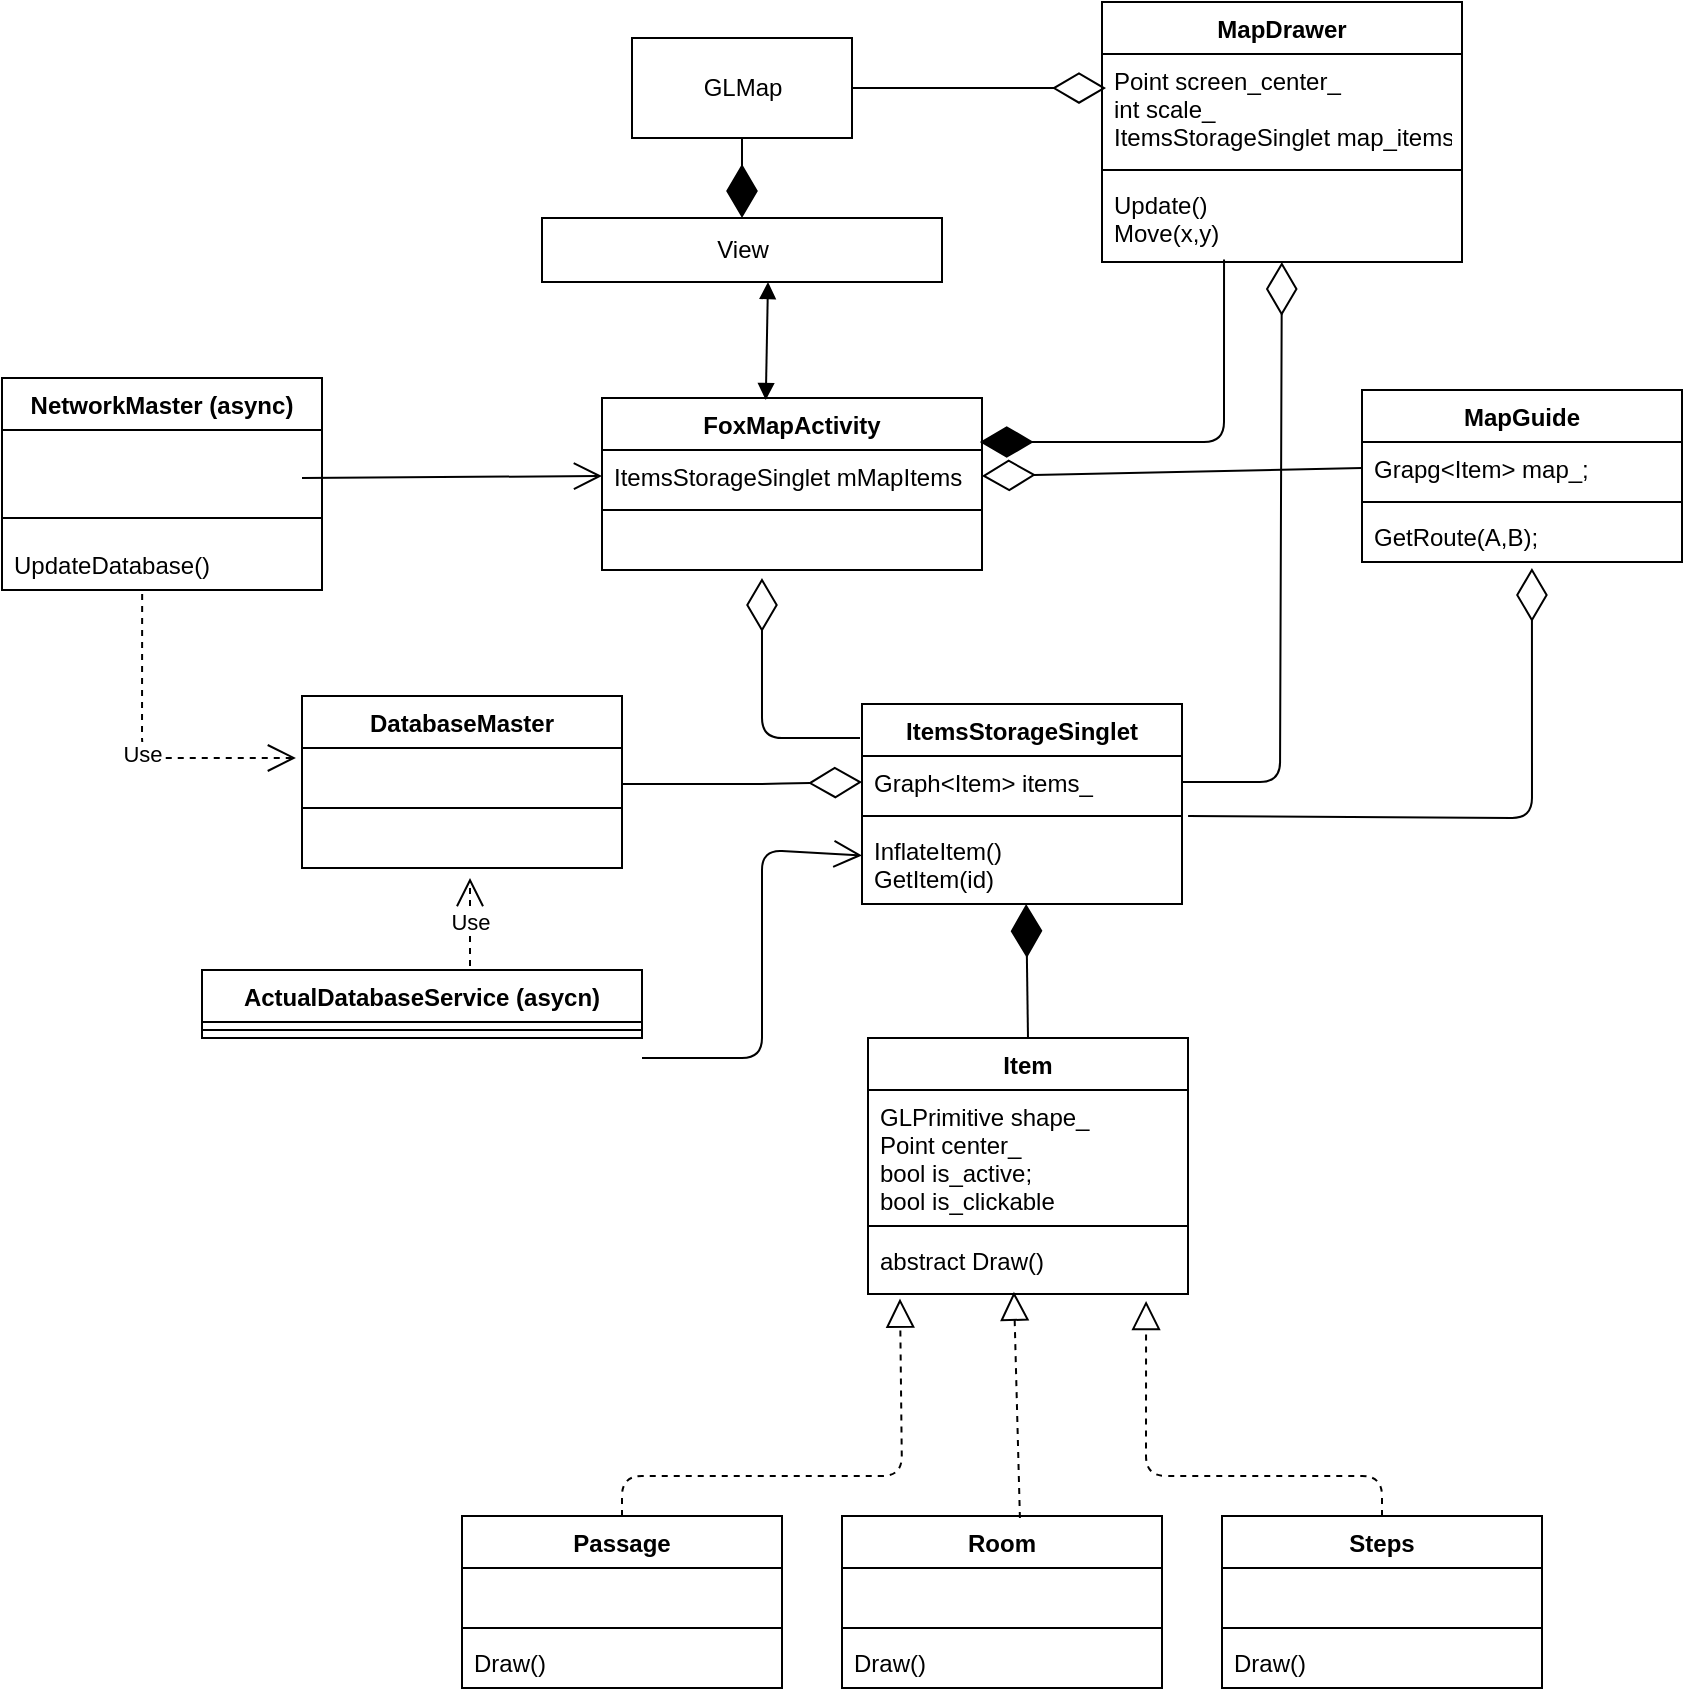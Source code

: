 <mxfile version="10.6.0" type="github"><diagram id="JObJFHsDsAyNmRAxUqJW" name="Page-1"><mxGraphModel dx="1472" dy="1649" grid="1" gridSize="10" guides="1" tooltips="1" connect="1" arrows="1" fold="1" page="1" pageScale="1" pageWidth="827" pageHeight="1169" math="0" shadow="0"><root><mxCell id="0"/><mxCell id="1" parent="0"/><mxCell id="-09ubPwVREnSHtqxiurW-2" value="FoxMapActivity" style="swimlane;fontStyle=1;align=center;verticalAlign=top;childLayout=stackLayout;horizontal=1;startSize=26;horizontalStack=0;resizeParent=1;resizeParentMax=0;resizeLast=0;collapsible=1;marginBottom=0;" parent="1" vertex="1"><mxGeometry x="120" y="100" width="190" height="86" as="geometry"/></mxCell><mxCell id="-09ubPwVREnSHtqxiurW-3" value="ItemsStorageSinglet mMapItems" style="text;strokeColor=none;fillColor=none;align=left;verticalAlign=top;spacingLeft=4;spacingRight=4;overflow=hidden;rotatable=0;points=[[0,0.5],[1,0.5]];portConstraint=eastwest;" parent="-09ubPwVREnSHtqxiurW-2" vertex="1"><mxGeometry y="26" width="190" height="26" as="geometry"/></mxCell><mxCell id="-09ubPwVREnSHtqxiurW-4" value="" style="line;strokeWidth=1;fillColor=none;align=left;verticalAlign=middle;spacingTop=-1;spacingLeft=3;spacingRight=3;rotatable=0;labelPosition=right;points=[];portConstraint=eastwest;" parent="-09ubPwVREnSHtqxiurW-2" vertex="1"><mxGeometry y="52" width="190" height="8" as="geometry"/></mxCell><mxCell id="-09ubPwVREnSHtqxiurW-5" value="  &#10;" style="text;strokeColor=none;fillColor=none;align=left;verticalAlign=top;spacingLeft=4;spacingRight=4;overflow=hidden;rotatable=0;points=[[0,0.5],[1,0.5]];portConstraint=eastwest;" parent="-09ubPwVREnSHtqxiurW-2" vertex="1"><mxGeometry y="60" width="190" height="26" as="geometry"/></mxCell><mxCell id="D-iuBu81aCTmKDNgx_cH-1" value="MapDrawer" style="swimlane;fontStyle=1;align=center;verticalAlign=top;childLayout=stackLayout;horizontal=1;startSize=26;horizontalStack=0;resizeParent=1;resizeParentMax=0;resizeLast=0;collapsible=1;marginBottom=0;" vertex="1" parent="1"><mxGeometry x="370" y="-98" width="180" height="130" as="geometry"/></mxCell><mxCell id="D-iuBu81aCTmKDNgx_cH-2" value="Point screen_center_&#10;int scale_&#10;ItemsStorageSinglet map_items&#10;" style="text;strokeColor=none;fillColor=none;align=left;verticalAlign=top;spacingLeft=4;spacingRight=4;overflow=hidden;rotatable=0;points=[[0,0.5],[1,0.5]];portConstraint=eastwest;" vertex="1" parent="D-iuBu81aCTmKDNgx_cH-1"><mxGeometry y="26" width="180" height="54" as="geometry"/></mxCell><mxCell id="D-iuBu81aCTmKDNgx_cH-3" value="" style="line;strokeWidth=1;fillColor=none;align=left;verticalAlign=middle;spacingTop=-1;spacingLeft=3;spacingRight=3;rotatable=0;labelPosition=right;points=[];portConstraint=eastwest;" vertex="1" parent="D-iuBu81aCTmKDNgx_cH-1"><mxGeometry y="80" width="180" height="8" as="geometry"/></mxCell><mxCell id="D-iuBu81aCTmKDNgx_cH-4" value="Update()&#10;Move(x,y)&#10;" style="text;strokeColor=none;fillColor=none;align=left;verticalAlign=top;spacingLeft=4;spacingRight=4;overflow=hidden;rotatable=0;points=[[0,0.5],[1,0.5]];portConstraint=eastwest;" vertex="1" parent="D-iuBu81aCTmKDNgx_cH-1"><mxGeometry y="88" width="180" height="42" as="geometry"/></mxCell><mxCell id="D-iuBu81aCTmKDNgx_cH-5" value="" style="endArrow=diamondThin;endFill=1;endSize=24;html=1;entryX=0.994;entryY=-0.154;entryDx=0;entryDy=0;entryPerimeter=0;exitX=0.339;exitY=0.969;exitDx=0;exitDy=0;exitPerimeter=0;" edge="1" parent="1" source="D-iuBu81aCTmKDNgx_cH-4" target="-09ubPwVREnSHtqxiurW-3"><mxGeometry width="160" relative="1" as="geometry"><mxPoint x="440" y="-9" as="sourcePoint"/><mxPoint x="360" y="100" as="targetPoint"/><Array as="points"><mxPoint x="431" y="122"/></Array></mxGeometry></mxCell><mxCell id="D-iuBu81aCTmKDNgx_cH-6" value="ItemsStorageSinglet&#10;&#10;" style="swimlane;fontStyle=1;align=center;verticalAlign=top;childLayout=stackLayout;horizontal=1;startSize=26;horizontalStack=0;resizeParent=1;resizeParentMax=0;resizeLast=0;collapsible=1;marginBottom=0;" vertex="1" parent="1"><mxGeometry x="250" y="253" width="160" height="100" as="geometry"/></mxCell><mxCell id="D-iuBu81aCTmKDNgx_cH-7" value="Graph&lt;Item&gt; items_&#10;&#10;" style="text;strokeColor=none;fillColor=none;align=left;verticalAlign=top;spacingLeft=4;spacingRight=4;overflow=hidden;rotatable=0;points=[[0,0.5],[1,0.5]];portConstraint=eastwest;" vertex="1" parent="D-iuBu81aCTmKDNgx_cH-6"><mxGeometry y="26" width="160" height="26" as="geometry"/></mxCell><mxCell id="D-iuBu81aCTmKDNgx_cH-8" value="" style="line;strokeWidth=1;fillColor=none;align=left;verticalAlign=middle;spacingTop=-1;spacingLeft=3;spacingRight=3;rotatable=0;labelPosition=right;points=[];portConstraint=eastwest;" vertex="1" parent="D-iuBu81aCTmKDNgx_cH-6"><mxGeometry y="52" width="160" height="8" as="geometry"/></mxCell><mxCell id="D-iuBu81aCTmKDNgx_cH-9" value="InflateItem()&#10;GetItem(id)&#10;" style="text;strokeColor=none;fillColor=none;align=left;verticalAlign=top;spacingLeft=4;spacingRight=4;overflow=hidden;rotatable=0;points=[[0,0.5],[1,0.5]];portConstraint=eastwest;" vertex="1" parent="D-iuBu81aCTmKDNgx_cH-6"><mxGeometry y="60" width="160" height="40" as="geometry"/></mxCell><mxCell id="D-iuBu81aCTmKDNgx_cH-11" value="Item&#10;&#10;" style="swimlane;fontStyle=1;align=center;verticalAlign=top;childLayout=stackLayout;horizontal=1;startSize=26;horizontalStack=0;resizeParent=1;resizeParentMax=0;resizeLast=0;collapsible=1;marginBottom=0;" vertex="1" parent="1"><mxGeometry x="253" y="420" width="160" height="128" as="geometry"/></mxCell><mxCell id="D-iuBu81aCTmKDNgx_cH-12" value="GLPrimitive shape_&#10;Point center_&#10;bool is_active;&#10;bool is_clickable" style="text;strokeColor=none;fillColor=none;align=left;verticalAlign=top;spacingLeft=4;spacingRight=4;overflow=hidden;rotatable=0;points=[[0,0.5],[1,0.5]];portConstraint=eastwest;" vertex="1" parent="D-iuBu81aCTmKDNgx_cH-11"><mxGeometry y="26" width="160" height="64" as="geometry"/></mxCell><mxCell id="D-iuBu81aCTmKDNgx_cH-13" value="" style="line;strokeWidth=1;fillColor=none;align=left;verticalAlign=middle;spacingTop=-1;spacingLeft=3;spacingRight=3;rotatable=0;labelPosition=right;points=[];portConstraint=eastwest;" vertex="1" parent="D-iuBu81aCTmKDNgx_cH-11"><mxGeometry y="90" width="160" height="8" as="geometry"/></mxCell><mxCell id="D-iuBu81aCTmKDNgx_cH-14" value="abstract Draw()" style="text;strokeColor=none;fillColor=none;align=left;verticalAlign=top;spacingLeft=4;spacingRight=4;overflow=hidden;rotatable=0;points=[[0,0.5],[1,0.5]];portConstraint=eastwest;" vertex="1" parent="D-iuBu81aCTmKDNgx_cH-11"><mxGeometry y="98" width="160" height="30" as="geometry"/></mxCell><mxCell id="D-iuBu81aCTmKDNgx_cH-15" value="" style="endArrow=diamondThin;endFill=1;endSize=24;html=1;entryX=0.513;entryY=1;entryDx=0;entryDy=0;entryPerimeter=0;exitX=0.5;exitY=0;exitDx=0;exitDy=0;" edge="1" parent="1" source="D-iuBu81aCTmKDNgx_cH-11" target="D-iuBu81aCTmKDNgx_cH-9"><mxGeometry width="160" relative="1" as="geometry"><mxPoint x="450" y="380" as="sourcePoint"/><mxPoint x="610" y="380" as="targetPoint"/></mxGeometry></mxCell><mxCell id="D-iuBu81aCTmKDNgx_cH-16" value="Passage" style="swimlane;fontStyle=1;align=center;verticalAlign=top;childLayout=stackLayout;horizontal=1;startSize=26;horizontalStack=0;resizeParent=1;resizeParentMax=0;resizeLast=0;collapsible=1;marginBottom=0;" vertex="1" parent="1"><mxGeometry x="50" y="659" width="160" height="86" as="geometry"/></mxCell><mxCell id="D-iuBu81aCTmKDNgx_cH-17" value=" " style="text;strokeColor=none;fillColor=none;align=left;verticalAlign=top;spacingLeft=4;spacingRight=4;overflow=hidden;rotatable=0;points=[[0,0.5],[1,0.5]];portConstraint=eastwest;" vertex="1" parent="D-iuBu81aCTmKDNgx_cH-16"><mxGeometry y="26" width="160" height="26" as="geometry"/></mxCell><mxCell id="D-iuBu81aCTmKDNgx_cH-18" value="" style="line;strokeWidth=1;fillColor=none;align=left;verticalAlign=middle;spacingTop=-1;spacingLeft=3;spacingRight=3;rotatable=0;labelPosition=right;points=[];portConstraint=eastwest;" vertex="1" parent="D-iuBu81aCTmKDNgx_cH-16"><mxGeometry y="52" width="160" height="8" as="geometry"/></mxCell><mxCell id="D-iuBu81aCTmKDNgx_cH-19" value="Draw()" style="text;strokeColor=none;fillColor=none;align=left;verticalAlign=top;spacingLeft=4;spacingRight=4;overflow=hidden;rotatable=0;points=[[0,0.5],[1,0.5]];portConstraint=eastwest;" vertex="1" parent="D-iuBu81aCTmKDNgx_cH-16"><mxGeometry y="60" width="160" height="26" as="geometry"/></mxCell><mxCell id="D-iuBu81aCTmKDNgx_cH-20" value="Room" style="swimlane;fontStyle=1;align=center;verticalAlign=top;childLayout=stackLayout;horizontal=1;startSize=26;horizontalStack=0;resizeParent=1;resizeParentMax=0;resizeLast=0;collapsible=1;marginBottom=0;" vertex="1" parent="1"><mxGeometry x="240" y="659" width="160" height="86" as="geometry"/></mxCell><mxCell id="D-iuBu81aCTmKDNgx_cH-21" value=" " style="text;strokeColor=none;fillColor=none;align=left;verticalAlign=top;spacingLeft=4;spacingRight=4;overflow=hidden;rotatable=0;points=[[0,0.5],[1,0.5]];portConstraint=eastwest;" vertex="1" parent="D-iuBu81aCTmKDNgx_cH-20"><mxGeometry y="26" width="160" height="26" as="geometry"/></mxCell><mxCell id="D-iuBu81aCTmKDNgx_cH-22" value="" style="line;strokeWidth=1;fillColor=none;align=left;verticalAlign=middle;spacingTop=-1;spacingLeft=3;spacingRight=3;rotatable=0;labelPosition=right;points=[];portConstraint=eastwest;" vertex="1" parent="D-iuBu81aCTmKDNgx_cH-20"><mxGeometry y="52" width="160" height="8" as="geometry"/></mxCell><mxCell id="D-iuBu81aCTmKDNgx_cH-23" value="Draw()" style="text;strokeColor=none;fillColor=none;align=left;verticalAlign=top;spacingLeft=4;spacingRight=4;overflow=hidden;rotatable=0;points=[[0,0.5],[1,0.5]];portConstraint=eastwest;" vertex="1" parent="D-iuBu81aCTmKDNgx_cH-20"><mxGeometry y="60" width="160" height="26" as="geometry"/></mxCell><mxCell id="D-iuBu81aCTmKDNgx_cH-24" value="Steps&#10;&#10;" style="swimlane;fontStyle=1;align=center;verticalAlign=top;childLayout=stackLayout;horizontal=1;startSize=26;horizontalStack=0;resizeParent=1;resizeParentMax=0;resizeLast=0;collapsible=1;marginBottom=0;" vertex="1" parent="1"><mxGeometry x="430" y="659" width="160" height="86" as="geometry"/></mxCell><mxCell id="D-iuBu81aCTmKDNgx_cH-25" value=" " style="text;strokeColor=none;fillColor=none;align=left;verticalAlign=top;spacingLeft=4;spacingRight=4;overflow=hidden;rotatable=0;points=[[0,0.5],[1,0.5]];portConstraint=eastwest;" vertex="1" parent="D-iuBu81aCTmKDNgx_cH-24"><mxGeometry y="26" width="160" height="26" as="geometry"/></mxCell><mxCell id="D-iuBu81aCTmKDNgx_cH-26" value="" style="line;strokeWidth=1;fillColor=none;align=left;verticalAlign=middle;spacingTop=-1;spacingLeft=3;spacingRight=3;rotatable=0;labelPosition=right;points=[];portConstraint=eastwest;" vertex="1" parent="D-iuBu81aCTmKDNgx_cH-24"><mxGeometry y="52" width="160" height="8" as="geometry"/></mxCell><mxCell id="D-iuBu81aCTmKDNgx_cH-27" value="Draw()" style="text;strokeColor=none;fillColor=none;align=left;verticalAlign=top;spacingLeft=4;spacingRight=4;overflow=hidden;rotatable=0;points=[[0,0.5],[1,0.5]];portConstraint=eastwest;" vertex="1" parent="D-iuBu81aCTmKDNgx_cH-24"><mxGeometry y="60" width="160" height="26" as="geometry"/></mxCell><mxCell id="D-iuBu81aCTmKDNgx_cH-30" value="" style="endArrow=block;dashed=1;endFill=0;endSize=12;html=1;exitX=0.5;exitY=0;exitDx=0;exitDy=0;entryX=0.869;entryY=1.115;entryDx=0;entryDy=0;entryPerimeter=0;" edge="1" parent="1" source="D-iuBu81aCTmKDNgx_cH-24" target="D-iuBu81aCTmKDNgx_cH-14"><mxGeometry width="160" relative="1" as="geometry"><mxPoint x="430" y="619" as="sourcePoint"/><mxPoint x="392" y="616" as="targetPoint"/><Array as="points"><mxPoint x="510" y="639"/><mxPoint x="392" y="639"/></Array></mxGeometry></mxCell><mxCell id="D-iuBu81aCTmKDNgx_cH-33" value="" style="endArrow=block;dashed=1;endFill=0;endSize=12;html=1;exitX=0.5;exitY=0;exitDx=0;exitDy=0;entryX=0.1;entryY=1.077;entryDx=0;entryDy=0;entryPerimeter=0;" edge="1" parent="1" source="D-iuBu81aCTmKDNgx_cH-16" target="D-iuBu81aCTmKDNgx_cH-14"><mxGeometry width="160" relative="1" as="geometry"><mxPoint x="80" y="599" as="sourcePoint"/><mxPoint x="269" y="618" as="targetPoint"/><Array as="points"><mxPoint x="130" y="639"/><mxPoint x="270" y="639"/></Array></mxGeometry></mxCell><mxCell id="D-iuBu81aCTmKDNgx_cH-34" value="" style="endArrow=block;dashed=1;endFill=0;endSize=12;html=1;exitX=0.556;exitY=0.012;exitDx=0;exitDy=0;exitPerimeter=0;entryX=0.456;entryY=0.962;entryDx=0;entryDy=0;entryPerimeter=0;" edge="1" parent="1" source="D-iuBu81aCTmKDNgx_cH-20" target="D-iuBu81aCTmKDNgx_cH-14"><mxGeometry width="160" relative="1" as="geometry"><mxPoint x="260" y="639" as="sourcePoint"/><mxPoint x="328" y="612" as="targetPoint"/></mxGeometry></mxCell><mxCell id="D-iuBu81aCTmKDNgx_cH-35" value="" style="endArrow=diamondThin;endFill=0;endSize=24;html=1;entryX=0.421;entryY=1.154;entryDx=0;entryDy=0;entryPerimeter=0;" edge="1" parent="1" target="-09ubPwVREnSHtqxiurW-5"><mxGeometry width="160" relative="1" as="geometry"><mxPoint x="249" y="270" as="sourcePoint"/><mxPoint x="240" y="280" as="targetPoint"/><Array as="points"><mxPoint x="200" y="270"/></Array></mxGeometry></mxCell><mxCell id="D-iuBu81aCTmKDNgx_cH-39" value="ActualDatabaseService (asycn)" style="swimlane;fontStyle=1;align=center;verticalAlign=top;childLayout=stackLayout;horizontal=1;startSize=26;horizontalStack=0;resizeParent=1;resizeParentMax=0;resizeLast=0;collapsible=1;marginBottom=0;" vertex="1" parent="1"><mxGeometry x="-80" y="386" width="220" height="34" as="geometry"/></mxCell><mxCell id="D-iuBu81aCTmKDNgx_cH-41" value="" style="line;strokeWidth=1;fillColor=none;align=left;verticalAlign=middle;spacingTop=-1;spacingLeft=3;spacingRight=3;rotatable=0;labelPosition=right;points=[];portConstraint=eastwest;" vertex="1" parent="D-iuBu81aCTmKDNgx_cH-39"><mxGeometry y="26" width="220" height="8" as="geometry"/></mxCell><mxCell id="D-iuBu81aCTmKDNgx_cH-43" value="View&lt;br&gt;" style="html=1;" vertex="1" parent="1"><mxGeometry x="90" y="10" width="200" height="32" as="geometry"/></mxCell><mxCell id="D-iuBu81aCTmKDNgx_cH-44" value="" style="endArrow=block;startArrow=block;endFill=1;startFill=1;html=1;exitX=0.565;exitY=1;exitDx=0;exitDy=0;entryX=0.431;entryY=0.012;entryDx=0;entryDy=0;entryPerimeter=0;exitPerimeter=0;" edge="1" parent="1" source="D-iuBu81aCTmKDNgx_cH-43" target="-09ubPwVREnSHtqxiurW-2"><mxGeometry width="160" relative="1" as="geometry"><mxPoint x="-20" y="150" as="sourcePoint"/><mxPoint x="193" y="100" as="targetPoint"/></mxGeometry></mxCell><mxCell id="D-iuBu81aCTmKDNgx_cH-49" value="" style="endArrow=diamondThin;endFill=0;endSize=24;html=1;exitX=1;exitY=0.5;exitDx=0;exitDy=0;" edge="1" parent="1" source="D-iuBu81aCTmKDNgx_cH-7" target="D-iuBu81aCTmKDNgx_cH-4"><mxGeometry width="160" relative="1" as="geometry"><mxPoint x="510" y="313.5" as="sourcePoint"/><mxPoint x="460" y="24" as="targetPoint"/><Array as="points"><mxPoint x="459" y="292"/></Array></mxGeometry></mxCell><mxCell id="D-iuBu81aCTmKDNgx_cH-53" value="NetworkMaster (async)&#10;" style="swimlane;fontStyle=1;align=center;verticalAlign=top;childLayout=stackLayout;horizontal=1;startSize=26;horizontalStack=0;resizeParent=1;resizeParentMax=0;resizeLast=0;collapsible=1;marginBottom=0;" vertex="1" parent="1"><mxGeometry x="-180" y="90" width="160" height="106" as="geometry"/></mxCell><mxCell id="D-iuBu81aCTmKDNgx_cH-54" value=" " style="text;strokeColor=none;fillColor=none;align=left;verticalAlign=top;spacingLeft=4;spacingRight=4;overflow=hidden;rotatable=0;points=[[0,0.5],[1,0.5]];portConstraint=eastwest;" vertex="1" parent="D-iuBu81aCTmKDNgx_cH-53"><mxGeometry y="26" width="160" height="34" as="geometry"/></mxCell><mxCell id="D-iuBu81aCTmKDNgx_cH-63" value="" style="endArrow=open;endFill=1;endSize=12;html=1;entryX=0;entryY=0.5;entryDx=0;entryDy=0;" edge="1" parent="D-iuBu81aCTmKDNgx_cH-53" target="-09ubPwVREnSHtqxiurW-3"><mxGeometry width="160" relative="1" as="geometry"><mxPoint x="150" y="50" as="sourcePoint"/><mxPoint x="290" y="50" as="targetPoint"/></mxGeometry></mxCell><mxCell id="D-iuBu81aCTmKDNgx_cH-55" value="" style="line;strokeWidth=1;fillColor=none;align=left;verticalAlign=middle;spacingTop=-1;spacingLeft=3;spacingRight=3;rotatable=0;labelPosition=right;points=[];portConstraint=eastwest;" vertex="1" parent="D-iuBu81aCTmKDNgx_cH-53"><mxGeometry y="60" width="160" height="20" as="geometry"/></mxCell><mxCell id="D-iuBu81aCTmKDNgx_cH-56" value="UpdateDatabase()" style="text;strokeColor=none;fillColor=none;align=left;verticalAlign=top;spacingLeft=4;spacingRight=4;overflow=hidden;rotatable=0;points=[[0,0.5],[1,0.5]];portConstraint=eastwest;" vertex="1" parent="D-iuBu81aCTmKDNgx_cH-53"><mxGeometry y="80" width="160" height="26" as="geometry"/></mxCell><mxCell id="D-iuBu81aCTmKDNgx_cH-45" value="DatabaseMaster" style="swimlane;fontStyle=1;align=center;verticalAlign=top;childLayout=stackLayout;horizontal=1;startSize=26;horizontalStack=0;resizeParent=1;resizeParentMax=0;resizeLast=0;collapsible=1;marginBottom=0;" vertex="1" parent="1"><mxGeometry x="-30" y="249" width="160" height="86" as="geometry"/></mxCell><mxCell id="D-iuBu81aCTmKDNgx_cH-52" value="" style="endArrow=diamondThin;endFill=0;endSize=24;html=1;entryX=0;entryY=0.5;entryDx=0;entryDy=0;" edge="1" parent="D-iuBu81aCTmKDNgx_cH-45" target="D-iuBu81aCTmKDNgx_cH-7"><mxGeometry width="160" relative="1" as="geometry"><mxPoint x="160" y="44" as="sourcePoint"/><mxPoint x="280" y="-136" as="targetPoint"/><Array as="points"><mxPoint x="230" y="44"/></Array></mxGeometry></mxCell><mxCell id="D-iuBu81aCTmKDNgx_cH-46" value=" " style="text;strokeColor=none;fillColor=none;align=left;verticalAlign=top;spacingLeft=4;spacingRight=4;overflow=hidden;rotatable=0;points=[[0,0.5],[1,0.5]];portConstraint=eastwest;" vertex="1" parent="D-iuBu81aCTmKDNgx_cH-45"><mxGeometry y="26" width="160" height="26" as="geometry"/></mxCell><mxCell id="D-iuBu81aCTmKDNgx_cH-47" value="" style="line;strokeWidth=1;fillColor=none;align=left;verticalAlign=middle;spacingTop=-1;spacingLeft=3;spacingRight=3;rotatable=0;labelPosition=right;points=[];portConstraint=eastwest;" vertex="1" parent="D-iuBu81aCTmKDNgx_cH-45"><mxGeometry y="52" width="160" height="8" as="geometry"/></mxCell><mxCell id="D-iuBu81aCTmKDNgx_cH-48" value=" " style="text;strokeColor=none;fillColor=none;align=left;verticalAlign=top;spacingLeft=4;spacingRight=4;overflow=hidden;rotatable=0;points=[[0,0.5],[1,0.5]];portConstraint=eastwest;" vertex="1" parent="D-iuBu81aCTmKDNgx_cH-45"><mxGeometry y="60" width="160" height="26" as="geometry"/></mxCell><mxCell id="D-iuBu81aCTmKDNgx_cH-61" value="" style="endArrow=open;endFill=1;endSize=12;html=1;" edge="1" parent="1" target="D-iuBu81aCTmKDNgx_cH-9"><mxGeometry width="160" relative="1" as="geometry"><mxPoint x="140" y="430" as="sourcePoint"/><mxPoint x="240" y="333" as="targetPoint"/><Array as="points"><mxPoint x="200" y="430"/><mxPoint x="200" y="326"/></Array></mxGeometry></mxCell><mxCell id="D-iuBu81aCTmKDNgx_cH-62" value="Use" style="endArrow=open;endSize=12;dashed=1;html=1;entryX=0.525;entryY=1.192;entryDx=0;entryDy=0;entryPerimeter=0;" edge="1" parent="1" target="D-iuBu81aCTmKDNgx_cH-48"><mxGeometry width="160" relative="1" as="geometry"><mxPoint x="54" y="384" as="sourcePoint"/><mxPoint x="210" y="380" as="targetPoint"/></mxGeometry></mxCell><mxCell id="D-iuBu81aCTmKDNgx_cH-64" value="Use" style="endArrow=open;endSize=12;dashed=1;html=1;entryX=-0.019;entryY=0.192;entryDx=0;entryDy=0;entryPerimeter=0;exitX=0.438;exitY=1.077;exitDx=0;exitDy=0;exitPerimeter=0;" edge="1" parent="1" source="D-iuBu81aCTmKDNgx_cH-56" target="D-iuBu81aCTmKDNgx_cH-46"><mxGeometry width="160" relative="1" as="geometry"><mxPoint x="-200" y="280" as="sourcePoint"/><mxPoint x="-40" y="280" as="targetPoint"/><Array as="points"><mxPoint x="-110" y="280"/></Array></mxGeometry></mxCell><mxCell id="D-iuBu81aCTmKDNgx_cH-65" value="GLMap" style="html=1;" vertex="1" parent="1"><mxGeometry x="135" y="-80" width="110" height="50" as="geometry"/></mxCell><mxCell id="D-iuBu81aCTmKDNgx_cH-66" value="" style="endArrow=diamondThin;endFill=1;endSize=24;html=1;entryX=0.5;entryY=0;entryDx=0;entryDy=0;exitX=0.5;exitY=1;exitDx=0;exitDy=0;" edge="1" parent="1" source="D-iuBu81aCTmKDNgx_cH-65" target="D-iuBu81aCTmKDNgx_cH-43"><mxGeometry width="160" relative="1" as="geometry"><mxPoint x="-40" as="sourcePoint"/><mxPoint x="120" as="targetPoint"/></mxGeometry></mxCell><mxCell id="D-iuBu81aCTmKDNgx_cH-67" value="" style="endArrow=diamondThin;endFill=0;endSize=24;html=1;exitX=1;exitY=0.5;exitDx=0;exitDy=0;entryX=0.011;entryY=0.315;entryDx=0;entryDy=0;entryPerimeter=0;" edge="1" parent="1" source="D-iuBu81aCTmKDNgx_cH-65" target="D-iuBu81aCTmKDNgx_cH-2"><mxGeometry width="160" relative="1" as="geometry"><mxPoint x="470" y="-70" as="sourcePoint"/><mxPoint x="370" y="-59" as="targetPoint"/><Array as="points"/></mxGeometry></mxCell><mxCell id="D-iuBu81aCTmKDNgx_cH-74" value="MapGuide" style="swimlane;fontStyle=1;align=center;verticalAlign=top;childLayout=stackLayout;horizontal=1;startSize=26;horizontalStack=0;resizeParent=1;resizeParentMax=0;resizeLast=0;collapsible=1;marginBottom=0;" vertex="1" parent="1"><mxGeometry x="500" y="96" width="160" height="86" as="geometry"/></mxCell><mxCell id="D-iuBu81aCTmKDNgx_cH-75" value="Grapg&lt;Item&gt; map_;" style="text;strokeColor=none;fillColor=none;align=left;verticalAlign=top;spacingLeft=4;spacingRight=4;overflow=hidden;rotatable=0;points=[[0,0.5],[1,0.5]];portConstraint=eastwest;" vertex="1" parent="D-iuBu81aCTmKDNgx_cH-74"><mxGeometry y="26" width="160" height="26" as="geometry"/></mxCell><mxCell id="D-iuBu81aCTmKDNgx_cH-76" value="" style="line;strokeWidth=1;fillColor=none;align=left;verticalAlign=middle;spacingTop=-1;spacingLeft=3;spacingRight=3;rotatable=0;labelPosition=right;points=[];portConstraint=eastwest;" vertex="1" parent="D-iuBu81aCTmKDNgx_cH-74"><mxGeometry y="52" width="160" height="8" as="geometry"/></mxCell><mxCell id="D-iuBu81aCTmKDNgx_cH-77" value="GetRoute(A,B);" style="text;strokeColor=none;fillColor=none;align=left;verticalAlign=top;spacingLeft=4;spacingRight=4;overflow=hidden;rotatable=0;points=[[0,0.5],[1,0.5]];portConstraint=eastwest;" vertex="1" parent="D-iuBu81aCTmKDNgx_cH-74"><mxGeometry y="60" width="160" height="26" as="geometry"/></mxCell><mxCell id="D-iuBu81aCTmKDNgx_cH-79" value="" style="endArrow=diamondThin;endFill=0;endSize=24;html=1;entryX=1;entryY=0.5;entryDx=0;entryDy=0;exitX=0;exitY=0.5;exitDx=0;exitDy=0;" edge="1" parent="1" source="D-iuBu81aCTmKDNgx_cH-75" target="-09ubPwVREnSHtqxiurW-3"><mxGeometry width="160" relative="1" as="geometry"><mxPoint x="499" y="152" as="sourcePoint"/><mxPoint x="280" y="152" as="targetPoint"/></mxGeometry></mxCell><mxCell id="D-iuBu81aCTmKDNgx_cH-80" value="" style="endArrow=diamondThin;endFill=0;endSize=24;html=1;entryX=0.531;entryY=1.115;entryDx=0;entryDy=0;entryPerimeter=0;exitX=1.019;exitY=1.154;exitDx=0;exitDy=0;exitPerimeter=0;" edge="1" parent="1" source="D-iuBu81aCTmKDNgx_cH-7" target="D-iuBu81aCTmKDNgx_cH-77"><mxGeometry width="160" relative="1" as="geometry"><mxPoint x="530" y="290" as="sourcePoint"/><mxPoint x="690" y="290" as="targetPoint"/><Array as="points"><mxPoint x="585" y="310"/></Array></mxGeometry></mxCell></root></mxGraphModel></diagram></mxfile>